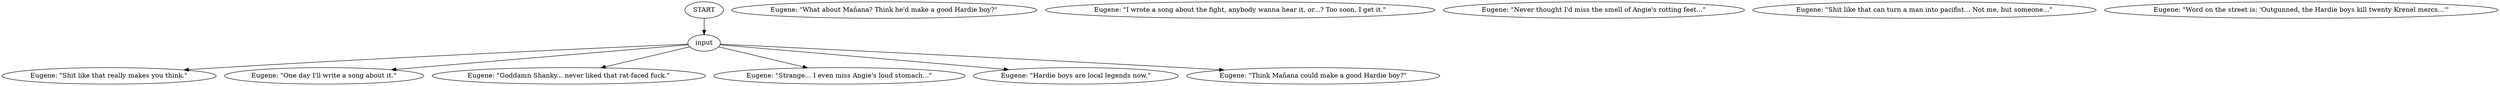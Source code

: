 # WHIRLING F1 / EUGENE barks post tribunal
# barks for Eugene as Titus did not get shot
# ==================================================
digraph G {
	  0 [label="START"];
	  1 [label="input"];
	  2 [label="Eugene: \"Shit like that really makes you think.\""];
	  3 [label="Eugene: \"What about Mañana? Think he'd make a good Hardie boy?\""];
	  4 [label="Eugene: \"I wrote a song about the fight, anybody wanna hear it, or...? Too soon, I get it.\""];
	  5 [label="Eugene: \"One day I'll write a song about it.\""];
	  6 [label="Eugene: \"Goddamn Shanky... never liked that rat-faced fuck.\""];
	  7 [label="Eugene: \"Never thought I'd miss the smell of Angie's rotting feet...\""];
	  8 [label="Eugene: \"Strange... I even miss Angie's loud stomach...\""];
	  9 [label="Eugene: \"Shit like that can turn a man into pacifist... Not me, but someone...\""];
	  10 [label="Eugene: \"Hardie boys are local legends now.\""];
	  11 [label="Eugene: \"Think Mañana could make a good Hardie boy?\""];
	  12 [label="Eugene: \"Word on the street is: 'Outgunned, the Hardie boys kill twenty Krenel mercs...'\""];
	  0 -> 1
	  1 -> 2
	  1 -> 5
	  1 -> 6
	  1 -> 8
	  1 -> 10
	  1 -> 11
}

